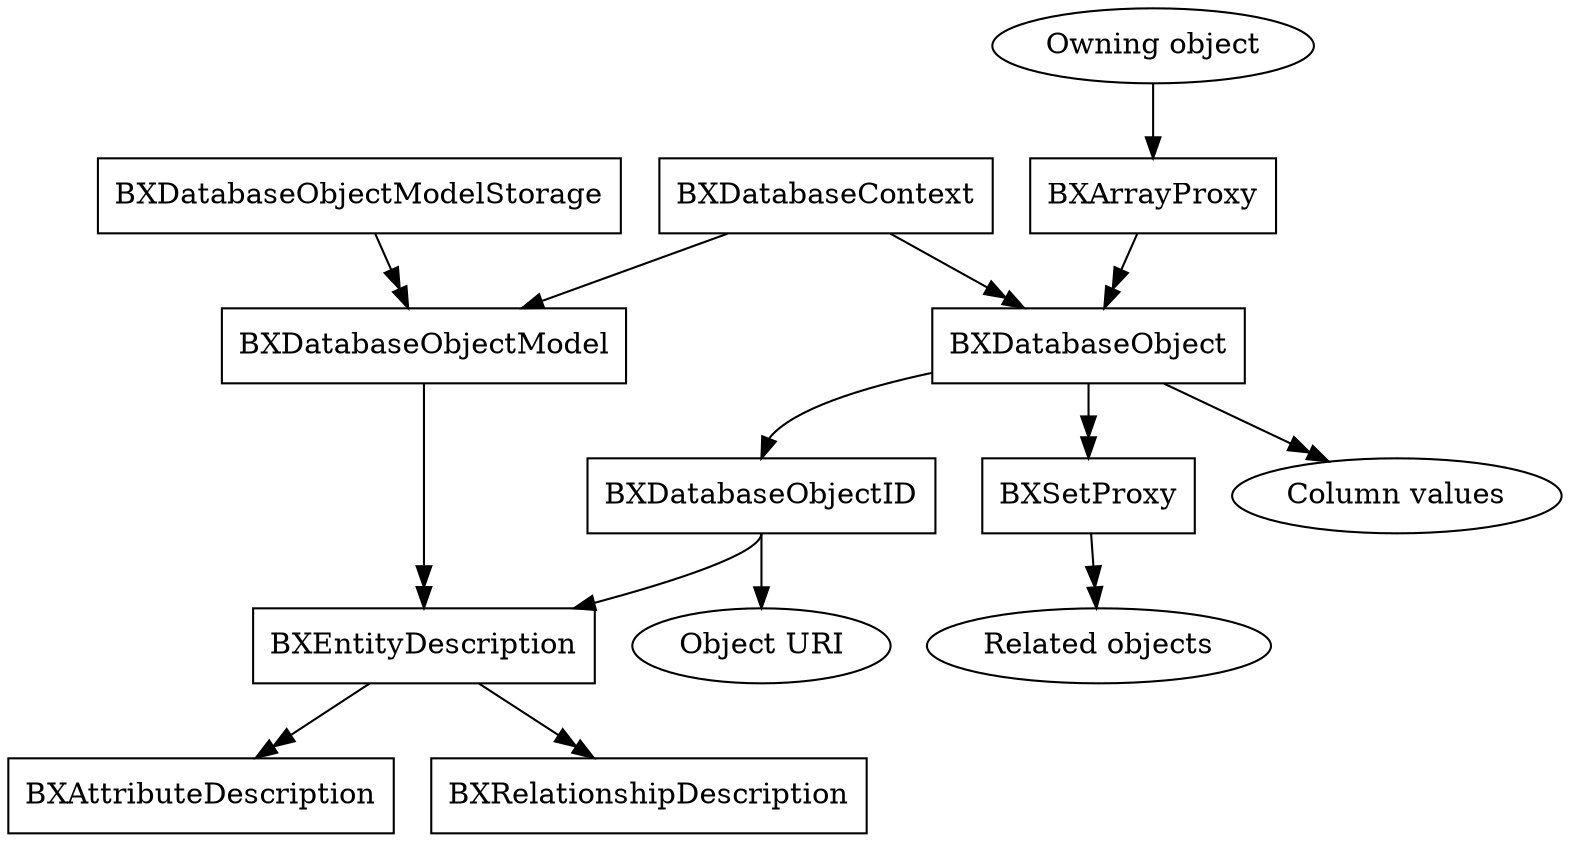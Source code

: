 digraph baseten_relationships 
{	
	compound = true;
	
	node [shape = box]
        BXArrayProxy
        BXDatabaseObjectModel
        BXDatabaseObjectModelStorage
		BXEntityDescription
		BXDatabaseObject
		BXDatabaseObjectID
        BXAttributeDescription
        BXRelationshipDescription
        BXSetProxy
        BXDatabaseContext;		
	
	node [shape = ellipse]
		"Object URI"
		"Owning object"
        "Column values"
        "Related objects";
	
	BXDatabaseContext -> BXDatabaseObject [arrowtail = normal, arrowhead = normalnormal];	
    BXDatabaseContext -> BXDatabaseObjectModel [arrowhead = normal];

    BXDatabaseObjectModelStorage -> BXDatabaseObjectModel [arrowtail = normal, arrowhead = normalnormal];
	BXDatabaseObjectModel -> BXEntityDescription [arrowtail = normal, arrowhead = normalnormal];

	BXArrayProxy -> BXDatabaseObject [arrowhead = normalnormal]
	
	BXDatabaseObject -> "Column values" [arrowhead = normalnormal];
	BXDatabaseObject -> BXDatabaseObjectID:n [arrowhead = normal];
    BXDatabaseObject -> BXSetProxy [arrowtail = normal, arrowhead = normalnormal];
	BXSetProxy -> "Related objects" [arrowhead = normalnormal];
	
	BXDatabaseObjectID:s -> BXEntityDescription;
	BXDatabaseObjectID -> "Object URI";
	
	BXEntityDescription -> BXAttributeDescription [arrowhead = normalnormal, arrowtail = normal];
	BXEntityDescription -> BXRelationshipDescription [arrowhead = normalnormal, arrowtail = normal];
	
	"Owning object" -> BXArrayProxy [arrowhead = normal, arrowtail = normal];
}
